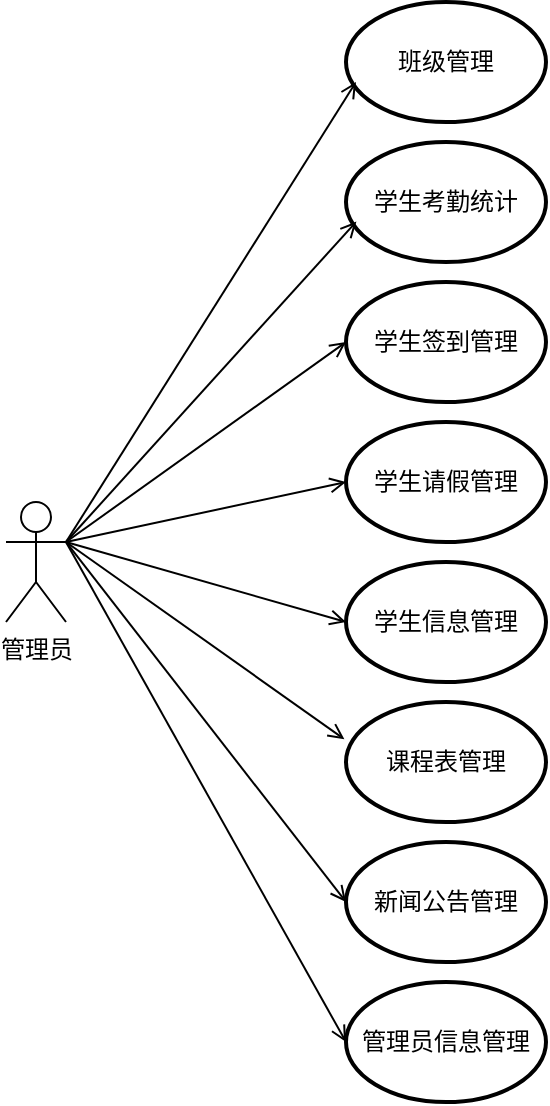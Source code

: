 <mxfile version="24.3.1" type="github">
  <diagram id="C5RBs43oDa-KdzZeNtuy" name="Page-1">
    <mxGraphModel dx="1050" dy="1734" grid="1" gridSize="10" guides="1" tooltips="1" connect="1" arrows="1" fold="1" page="1" pageScale="1" pageWidth="827" pageHeight="1169" math="0" shadow="0">
      <root>
        <mxCell id="WIyWlLk6GJQsqaUBKTNV-0" />
        <mxCell id="WIyWlLk6GJQsqaUBKTNV-1" parent="WIyWlLk6GJQsqaUBKTNV-0" />
        <mxCell id="jqxAWr56sZBkl1co9frH-0" value="管理员" style="shape=umlActor;verticalLabelPosition=bottom;verticalAlign=top;html=1;outlineConnect=0;" vertex="1" parent="WIyWlLk6GJQsqaUBKTNV-1">
          <mxGeometry x="200" y="180" width="30" height="60" as="geometry" />
        </mxCell>
        <mxCell id="jqxAWr56sZBkl1co9frH-4" value="学生考勤统计" style="strokeWidth=2;html=1;shape=mxgraph.flowchart.start_1;whiteSpace=wrap;" vertex="1" parent="WIyWlLk6GJQsqaUBKTNV-1">
          <mxGeometry x="370" width="100" height="60" as="geometry" />
        </mxCell>
        <mxCell id="jqxAWr56sZBkl1co9frH-7" value="" style="endArrow=open;html=1;rounded=0;entryX=0.052;entryY=0.663;entryDx=0;entryDy=0;entryPerimeter=0;endFill=0;" edge="1" parent="WIyWlLk6GJQsqaUBKTNV-1" target="jqxAWr56sZBkl1co9frH-4">
          <mxGeometry width="50" height="50" relative="1" as="geometry">
            <mxPoint x="230" y="200" as="sourcePoint" />
            <mxPoint x="280" y="150" as="targetPoint" />
          </mxGeometry>
        </mxCell>
        <mxCell id="jqxAWr56sZBkl1co9frH-8" value="学生签到管理" style="strokeWidth=2;html=1;shape=mxgraph.flowchart.start_1;whiteSpace=wrap;" vertex="1" parent="WIyWlLk6GJQsqaUBKTNV-1">
          <mxGeometry x="370" y="70" width="100" height="60" as="geometry" />
        </mxCell>
        <mxCell id="jqxAWr56sZBkl1co9frH-9" value="" style="endArrow=open;html=1;rounded=0;entryX=0;entryY=0.5;entryDx=0;entryDy=0;entryPerimeter=0;endFill=0;" edge="1" parent="WIyWlLk6GJQsqaUBKTNV-1" target="jqxAWr56sZBkl1co9frH-8">
          <mxGeometry width="50" height="50" relative="1" as="geometry">
            <mxPoint x="230" y="200" as="sourcePoint" />
            <mxPoint x="359" y="130" as="targetPoint" />
          </mxGeometry>
        </mxCell>
        <mxCell id="jqxAWr56sZBkl1co9frH-10" value="学生请假管理" style="strokeWidth=2;html=1;shape=mxgraph.flowchart.start_1;whiteSpace=wrap;" vertex="1" parent="WIyWlLk6GJQsqaUBKTNV-1">
          <mxGeometry x="370" y="140" width="100" height="60" as="geometry" />
        </mxCell>
        <mxCell id="jqxAWr56sZBkl1co9frH-11" value="" style="endArrow=open;html=1;rounded=0;entryX=0;entryY=0.5;entryDx=0;entryDy=0;entryPerimeter=0;endFill=0;" edge="1" parent="WIyWlLk6GJQsqaUBKTNV-1" target="jqxAWr56sZBkl1co9frH-10">
          <mxGeometry width="50" height="50" relative="1" as="geometry">
            <mxPoint x="230" y="200" as="sourcePoint" />
            <mxPoint x="374" y="180" as="targetPoint" />
          </mxGeometry>
        </mxCell>
        <mxCell id="jqxAWr56sZBkl1co9frH-13" value="课程表管理" style="strokeWidth=2;html=1;shape=mxgraph.flowchart.start_1;whiteSpace=wrap;" vertex="1" parent="WIyWlLk6GJQsqaUBKTNV-1">
          <mxGeometry x="370" y="280" width="100" height="60" as="geometry" />
        </mxCell>
        <mxCell id="jqxAWr56sZBkl1co9frH-14" value="" style="endArrow=open;html=1;rounded=0;entryX=-0.008;entryY=0.31;entryDx=0;entryDy=0;entryPerimeter=0;endFill=0;" edge="1" parent="WIyWlLk6GJQsqaUBKTNV-1" target="jqxAWr56sZBkl1co9frH-13">
          <mxGeometry width="50" height="50" relative="1" as="geometry">
            <mxPoint x="230" y="200" as="sourcePoint" />
            <mxPoint x="380" y="250" as="targetPoint" />
          </mxGeometry>
        </mxCell>
        <mxCell id="jqxAWr56sZBkl1co9frH-15" value="学生信息管理" style="strokeWidth=2;html=1;shape=mxgraph.flowchart.start_1;whiteSpace=wrap;" vertex="1" parent="WIyWlLk6GJQsqaUBKTNV-1">
          <mxGeometry x="370" y="210" width="100" height="60" as="geometry" />
        </mxCell>
        <mxCell id="jqxAWr56sZBkl1co9frH-17" value="" style="endArrow=open;html=1;rounded=0;entryX=0;entryY=0.5;entryDx=0;entryDy=0;entryPerimeter=0;endFill=0;" edge="1" parent="WIyWlLk6GJQsqaUBKTNV-1" target="jqxAWr56sZBkl1co9frH-15">
          <mxGeometry width="50" height="50" relative="1" as="geometry">
            <mxPoint x="230" y="200" as="sourcePoint" />
            <mxPoint x="380" y="250" as="targetPoint" />
          </mxGeometry>
        </mxCell>
        <mxCell id="jqxAWr56sZBkl1co9frH-18" value="新闻公告管理" style="strokeWidth=2;html=1;shape=mxgraph.flowchart.start_1;whiteSpace=wrap;" vertex="1" parent="WIyWlLk6GJQsqaUBKTNV-1">
          <mxGeometry x="370" y="350" width="100" height="60" as="geometry" />
        </mxCell>
        <mxCell id="jqxAWr56sZBkl1co9frH-21" value="" style="endArrow=open;html=1;rounded=0;entryX=0;entryY=0.5;entryDx=0;entryDy=0;entryPerimeter=0;endFill=0;exitX=1;exitY=0.333;exitDx=0;exitDy=0;exitPerimeter=0;" edge="1" parent="WIyWlLk6GJQsqaUBKTNV-1" source="jqxAWr56sZBkl1co9frH-0" target="jqxAWr56sZBkl1co9frH-18">
          <mxGeometry width="50" height="50" relative="1" as="geometry">
            <mxPoint x="240" y="210" as="sourcePoint" />
            <mxPoint x="379" y="349" as="targetPoint" />
          </mxGeometry>
        </mxCell>
        <mxCell id="jqxAWr56sZBkl1co9frH-23" value="班级管理" style="strokeWidth=2;html=1;shape=mxgraph.flowchart.start_1;whiteSpace=wrap;" vertex="1" parent="WIyWlLk6GJQsqaUBKTNV-1">
          <mxGeometry x="370" y="-70" width="100" height="60" as="geometry" />
        </mxCell>
        <mxCell id="jqxAWr56sZBkl1co9frH-24" value="" style="endArrow=open;html=1;rounded=0;entryX=0.052;entryY=0.663;entryDx=0;entryDy=0;entryPerimeter=0;endFill=0;" edge="1" parent="WIyWlLk6GJQsqaUBKTNV-1">
          <mxGeometry width="50" height="50" relative="1" as="geometry">
            <mxPoint x="230" y="200" as="sourcePoint" />
            <mxPoint x="375" y="-30" as="targetPoint" />
          </mxGeometry>
        </mxCell>
        <mxCell id="jqxAWr56sZBkl1co9frH-25" value="管理员信息管理" style="strokeWidth=2;html=1;shape=mxgraph.flowchart.start_1;whiteSpace=wrap;" vertex="1" parent="WIyWlLk6GJQsqaUBKTNV-1">
          <mxGeometry x="370" y="420" width="100" height="60" as="geometry" />
        </mxCell>
        <mxCell id="jqxAWr56sZBkl1co9frH-28" value="" style="endArrow=open;html=1;rounded=0;entryX=0;entryY=0.5;entryDx=0;entryDy=0;entryPerimeter=0;endFill=0;exitX=1;exitY=0.333;exitDx=0;exitDy=0;exitPerimeter=0;" edge="1" parent="WIyWlLk6GJQsqaUBKTNV-1" source="jqxAWr56sZBkl1co9frH-0" target="jqxAWr56sZBkl1co9frH-25">
          <mxGeometry width="50" height="50" relative="1" as="geometry">
            <mxPoint x="240" y="210" as="sourcePoint" />
            <mxPoint x="380" y="390" as="targetPoint" />
          </mxGeometry>
        </mxCell>
      </root>
    </mxGraphModel>
  </diagram>
</mxfile>
